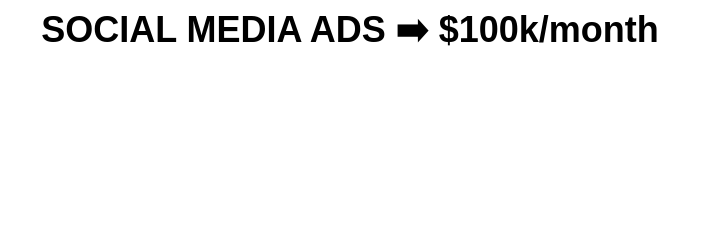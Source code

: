 <mxfile version="21.2.9" type="github">
  <diagram name="Page-1" id="ZzzG8xkiLJckP28Nvf6R">
    <mxGraphModel dx="982" dy="785" grid="1" gridSize="10" guides="1" tooltips="1" connect="1" arrows="1" fold="1" page="1" pageScale="1" pageWidth="827" pageHeight="1169" math="0" shadow="0">
      <root>
        <mxCell id="0" />
        <mxCell id="1" parent="0" />
        <mxCell id="3NY3mQ4XBLZMTgtuS7Ig-1" value="&lt;b&gt;&lt;font style=&quot;font-size: 18px;&quot;&gt;SOCIAL MEDIA ADS ➡️ $100k/month&lt;/font&gt;&lt;/b&gt;" style="text;html=1;strokeColor=none;fillColor=none;align=center;verticalAlign=middle;whiteSpace=wrap;rounded=0;" vertex="1" parent="1">
          <mxGeometry x="50" y="90" width="350" height="30" as="geometry" />
        </mxCell>
        <mxCell id="3NY3mQ4XBLZMTgtuS7Ig-4" value="" style="shape=image;html=1;verticalAlign=top;verticalLabelPosition=bottom;labelBackgroundColor=#ffffff;imageAspect=0;aspect=fixed;image=https://cdn2.iconfinder.com/data/icons/social-media-2285/512/1_Facebook_colored_svg_copy-128.png" vertex="1" parent="1">
          <mxGeometry x="60" y="160" width="50" height="50" as="geometry" />
        </mxCell>
      </root>
    </mxGraphModel>
  </diagram>
</mxfile>
